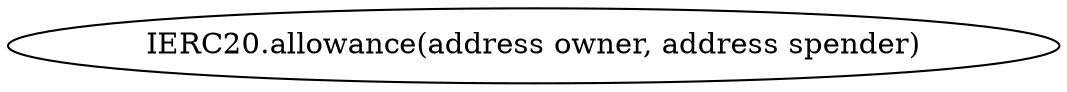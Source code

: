 digraph "" {
	graph [bb="0,0,424.81,36"];
	node [label="\N"];
	"IERC20.allowance(address owner, address spender)"	 [height=0.5,
		pos="212.4,18",
		width=5.9001];
}
